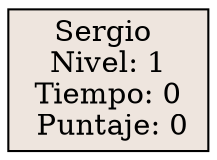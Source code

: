 digraph grafica{
 rankdir=TB;
node [
shape =record, fillcolor=seashell2, style =filled, ];
"nodo1"
[ label=" Sergio &#92;n Nivel: 1 &#92;n Tiempo: 0 &#92;n Puntaje: 0"];
}